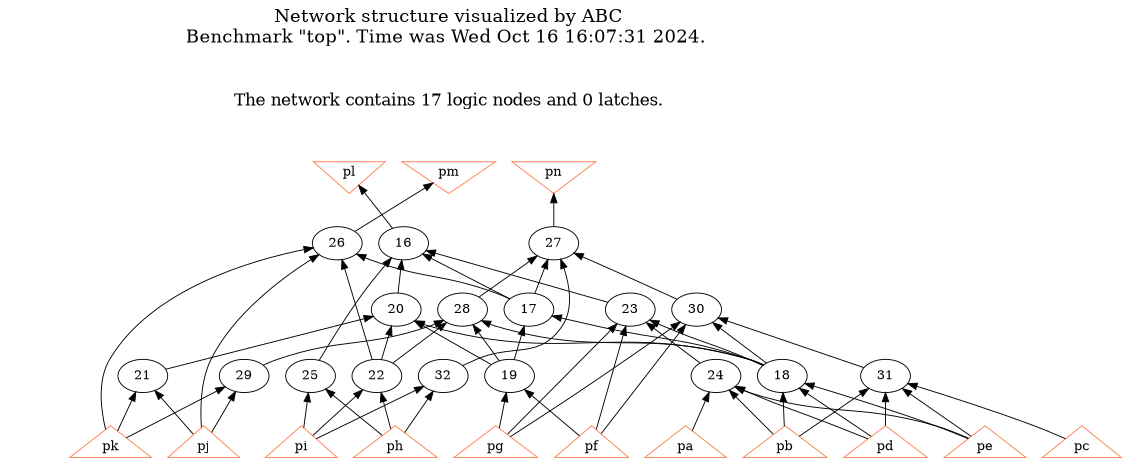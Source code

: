 # Network structure generated by ABC

digraph network {
size = "7.5,10";
center = true;
edge [dir = back];

{
  node [shape = plaintext];
  edge [style = invis];
  LevelTitle1 [label=""];
  LevelTitle2 [label=""];
  Level4 [label = ""];
  Level3 [label = ""];
  Level2 [label = ""];
  Level1 [label = ""];
  Level0 [label = ""];
  LevelTitle1 ->  LevelTitle2 ->  Level4 ->  Level3 ->  Level2 ->  Level1 ->  Level0;
}

{
  rank = same;
  LevelTitle1;
  title1 [shape=plaintext,
          fontsize=20,
          fontname = "Times-Roman",
          label="Network structure visualized by ABC\nBenchmark \"top\". Time was Wed Oct 16 16:07:31 2024. "
         ];
}

{
  rank = same;
  LevelTitle2;
  title2 [shape=plaintext,
          fontsize=18,
          fontname = "Times-Roman",
          label="The network contains 17 logic nodes and 0 latches.\n"
         ];
}

{
  rank = same;
  Level4;
  Node12 [label = "pl", shape = invtriangle, color = coral, fillcolor = coral];
  Node13 [label = "pm", shape = invtriangle, color = coral, fillcolor = coral];
  Node14 [label = "pn", shape = invtriangle, color = coral, fillcolor = coral];
}

{
  rank = same;
  Level3;
  Node16 [label = "16\n", shape = ellipse];
  Node26 [label = "26\n", shape = ellipse];
  Node27 [label = "27\n", shape = ellipse];
}

{
  rank = same;
  Level2;
  Node17 [label = "17\n", shape = ellipse];
  Node20 [label = "20\n", shape = ellipse];
  Node23 [label = "23\n", shape = ellipse];
  Node28 [label = "28\n", shape = ellipse];
  Node30 [label = "30\n", shape = ellipse];
}

{
  rank = same;
  Level1;
  Node18 [label = "18\n", shape = ellipse];
  Node19 [label = "19\n", shape = ellipse];
  Node21 [label = "21\n", shape = ellipse];
  Node22 [label = "22\n", shape = ellipse];
  Node24 [label = "24\n", shape = ellipse];
  Node25 [label = "25\n", shape = ellipse];
  Node29 [label = "29\n", shape = ellipse];
  Node31 [label = "31\n", shape = ellipse];
  Node32 [label = "32\n", shape = ellipse];
}

{
  rank = same;
  Level0;
  Node1 [label = "pa", shape = triangle, color = coral, fillcolor = coral];
  Node2 [label = "pb", shape = triangle, color = coral, fillcolor = coral];
  Node3 [label = "pc", shape = triangle, color = coral, fillcolor = coral];
  Node4 [label = "pd", shape = triangle, color = coral, fillcolor = coral];
  Node5 [label = "pe", shape = triangle, color = coral, fillcolor = coral];
  Node6 [label = "pf", shape = triangle, color = coral, fillcolor = coral];
  Node7 [label = "pg", shape = triangle, color = coral, fillcolor = coral];
  Node8 [label = "ph", shape = triangle, color = coral, fillcolor = coral];
  Node9 [label = "pi", shape = triangle, color = coral, fillcolor = coral];
  Node10 [label = "pj", shape = triangle, color = coral, fillcolor = coral];
  Node11 [label = "pk", shape = triangle, color = coral, fillcolor = coral];
}

title1 -> title2 [style = invis];
title2 -> Node12 [style = invis];
title2 -> Node13 [style = invis];
title2 -> Node14 [style = invis];
Node12 -> Node13 [style = invis];
Node13 -> Node14 [style = invis];
Node12 -> Node16 [style = solid];
Node13 -> Node26 [style = solid];
Node14 -> Node27 [style = solid];
Node16 -> Node17 [style = solid];
Node16 -> Node20 [style = solid];
Node16 -> Node23 [style = solid];
Node16 -> Node25 [style = solid];
Node17 -> Node18 [style = solid];
Node17 -> Node19 [style = solid];
Node18 -> Node2 [style = solid];
Node18 -> Node4 [style = solid];
Node18 -> Node5 [style = solid];
Node19 -> Node6 [style = solid];
Node19 -> Node7 [style = solid];
Node20 -> Node21 [style = solid];
Node20 -> Node22 [style = solid];
Node20 -> Node18 [style = solid];
Node20 -> Node19 [style = solid];
Node21 -> Node10 [style = solid];
Node21 -> Node11 [style = solid];
Node22 -> Node8 [style = solid];
Node22 -> Node9 [style = solid];
Node23 -> Node18 [style = solid];
Node23 -> Node24 [style = solid];
Node23 -> Node6 [style = solid];
Node23 -> Node7 [style = solid];
Node24 -> Node1 [style = solid];
Node24 -> Node2 [style = solid];
Node24 -> Node4 [style = solid];
Node24 -> Node5 [style = solid];
Node25 -> Node8 [style = solid];
Node25 -> Node9 [style = solid];
Node26 -> Node17 [style = solid];
Node26 -> Node22 [style = solid];
Node26 -> Node10 [style = solid];
Node26 -> Node11 [style = solid];
Node27 -> Node17 [style = solid];
Node27 -> Node28 [style = solid];
Node27 -> Node30 [style = solid];
Node27 -> Node32 [style = solid];
Node28 -> Node22 [style = solid];
Node28 -> Node18 [style = solid];
Node28 -> Node19 [style = solid];
Node28 -> Node29 [style = solid];
Node29 -> Node10 [style = solid];
Node29 -> Node11 [style = solid];
Node30 -> Node18 [style = solid];
Node30 -> Node31 [style = solid];
Node30 -> Node6 [style = solid];
Node30 -> Node7 [style = solid];
Node31 -> Node2 [style = solid];
Node31 -> Node3 [style = solid];
Node31 -> Node4 [style = solid];
Node31 -> Node5 [style = solid];
Node32 -> Node8 [style = solid];
Node32 -> Node9 [style = solid];
}

